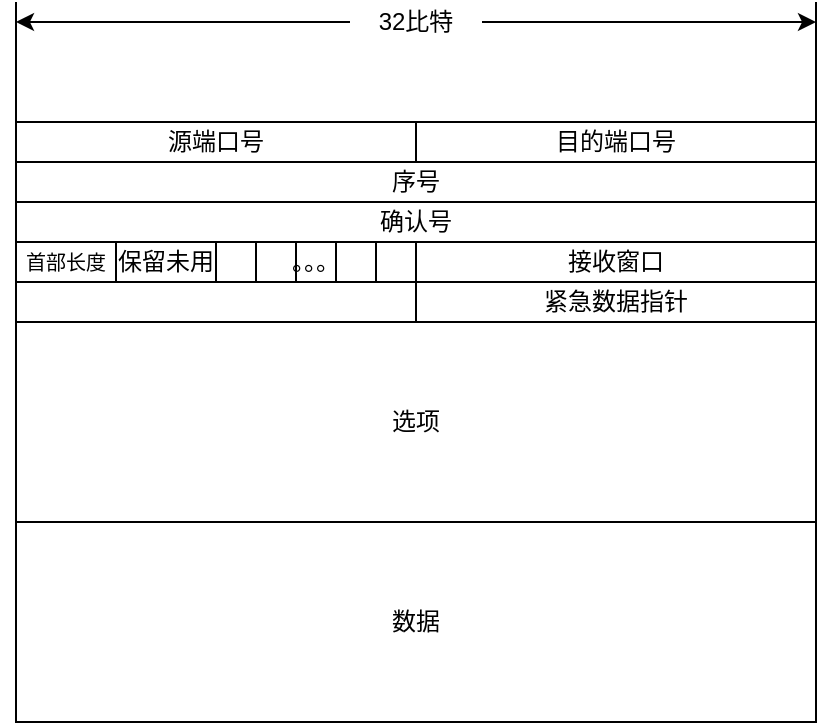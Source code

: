 <mxfile version="14.7.3" type="github">
  <diagram id="fNQHtgPg22Nrxrzsn0tR" name="Page-1">
    <mxGraphModel dx="1123" dy="668" grid="1" gridSize="10" guides="1" tooltips="1" connect="1" arrows="1" fold="1" page="1" pageScale="1" pageWidth="827" pageHeight="1169" math="0" shadow="0">
      <root>
        <mxCell id="0" />
        <mxCell id="1" parent="0" />
        <mxCell id="mwaDkOQoTP_Vvtzit_NG-17" value="选项" style="rounded=0;whiteSpace=wrap;html=1;" vertex="1" parent="1">
          <mxGeometry x="250" y="300" width="400" height="100" as="geometry" />
        </mxCell>
        <mxCell id="mwaDkOQoTP_Vvtzit_NG-2" value="32比特" style="text;html=1;strokeColor=none;fillColor=none;align=center;verticalAlign=middle;whiteSpace=wrap;rounded=0;" vertex="1" parent="1">
          <mxGeometry x="417" y="140" width="66" height="20" as="geometry" />
        </mxCell>
        <mxCell id="mwaDkOQoTP_Vvtzit_NG-3" value="" style="endArrow=none;html=1;exitX=0;exitY=0;exitDx=0;exitDy=0;" edge="1" parent="1">
          <mxGeometry width="50" height="50" relative="1" as="geometry">
            <mxPoint x="250" y="200" as="sourcePoint" />
            <mxPoint x="250" y="140" as="targetPoint" />
          </mxGeometry>
        </mxCell>
        <mxCell id="mwaDkOQoTP_Vvtzit_NG-5" value="" style="endArrow=none;html=1;exitX=0;exitY=0;exitDx=0;exitDy=0;" edge="1" parent="1">
          <mxGeometry width="50" height="50" relative="1" as="geometry">
            <mxPoint x="650" y="200" as="sourcePoint" />
            <mxPoint x="650" y="140" as="targetPoint" />
          </mxGeometry>
        </mxCell>
        <mxCell id="mwaDkOQoTP_Vvtzit_NG-6" value="" style="endArrow=classic;html=1;exitX=0;exitY=0.5;exitDx=0;exitDy=0;" edge="1" parent="1" source="mwaDkOQoTP_Vvtzit_NG-2">
          <mxGeometry width="50" height="50" relative="1" as="geometry">
            <mxPoint x="390" y="430" as="sourcePoint" />
            <mxPoint x="250" y="150" as="targetPoint" />
          </mxGeometry>
        </mxCell>
        <mxCell id="mwaDkOQoTP_Vvtzit_NG-7" value="" style="endArrow=classic;html=1;exitX=1;exitY=0.5;exitDx=0;exitDy=0;" edge="1" parent="1" source="mwaDkOQoTP_Vvtzit_NG-2">
          <mxGeometry width="50" height="50" relative="1" as="geometry">
            <mxPoint x="470" y="160" as="sourcePoint" />
            <mxPoint x="650" y="150" as="targetPoint" />
          </mxGeometry>
        </mxCell>
        <mxCell id="mwaDkOQoTP_Vvtzit_NG-8" value="源端口号" style="rounded=0;whiteSpace=wrap;html=1;" vertex="1" parent="1">
          <mxGeometry x="250" y="200" width="200" height="20" as="geometry" />
        </mxCell>
        <mxCell id="mwaDkOQoTP_Vvtzit_NG-9" value="目的端口号" style="rounded=0;whiteSpace=wrap;html=1;" vertex="1" parent="1">
          <mxGeometry x="450" y="200" width="200" height="20" as="geometry" />
        </mxCell>
        <mxCell id="mwaDkOQoTP_Vvtzit_NG-10" value="序号" style="rounded=0;whiteSpace=wrap;html=1;" vertex="1" parent="1">
          <mxGeometry x="250" y="220" width="400" height="20" as="geometry" />
        </mxCell>
        <mxCell id="mwaDkOQoTP_Vvtzit_NG-11" value="确认号" style="rounded=0;whiteSpace=wrap;html=1;" vertex="1" parent="1">
          <mxGeometry x="250" y="240" width="400" height="20" as="geometry" />
        </mxCell>
        <mxCell id="mwaDkOQoTP_Vvtzit_NG-12" value="接收窗口" style="rounded=0;whiteSpace=wrap;html=1;" vertex="1" parent="1">
          <mxGeometry x="450" y="260" width="200" height="20" as="geometry" />
        </mxCell>
        <mxCell id="mwaDkOQoTP_Vvtzit_NG-19" style="edgeStyle=orthogonalEdgeStyle;shape=link;rounded=0;orthogonalLoop=1;jettySize=auto;html=1;exitX=0.5;exitY=0;exitDx=0;exitDy=0;entryX=0.5;entryY=0;entryDx=0;entryDy=0;" edge="1" parent="1" source="mwaDkOQoTP_Vvtzit_NG-13" target="mwaDkOQoTP_Vvtzit_NG-14">
          <mxGeometry relative="1" as="geometry" />
        </mxCell>
        <mxCell id="mwaDkOQoTP_Vvtzit_NG-20" style="edgeStyle=orthogonalEdgeStyle;shape=link;rounded=0;orthogonalLoop=1;jettySize=auto;html=1;exitX=0.75;exitY=0;exitDx=0;exitDy=0;entryX=0.75;entryY=0;entryDx=0;entryDy=0;" edge="1" parent="1" source="mwaDkOQoTP_Vvtzit_NG-13" target="mwaDkOQoTP_Vvtzit_NG-14">
          <mxGeometry relative="1" as="geometry" />
        </mxCell>
        <mxCell id="mwaDkOQoTP_Vvtzit_NG-22" style="edgeStyle=orthogonalEdgeStyle;shape=link;rounded=0;orthogonalLoop=1;jettySize=auto;html=1;exitX=0.75;exitY=0;exitDx=0;exitDy=0;entryX=0.75;entryY=0;entryDx=0;entryDy=0;" edge="1" parent="1" source="mwaDkOQoTP_Vvtzit_NG-13" target="mwaDkOQoTP_Vvtzit_NG-14">
          <mxGeometry relative="1" as="geometry" />
        </mxCell>
        <mxCell id="mwaDkOQoTP_Vvtzit_NG-23" style="edgeStyle=orthogonalEdgeStyle;shape=link;rounded=0;orthogonalLoop=1;jettySize=auto;html=1;exitX=0.75;exitY=0;exitDx=0;exitDy=0;entryX=0.75;entryY=0;entryDx=0;entryDy=0;" edge="1" parent="1" source="mwaDkOQoTP_Vvtzit_NG-13" target="mwaDkOQoTP_Vvtzit_NG-14">
          <mxGeometry relative="1" as="geometry" />
        </mxCell>
        <mxCell id="mwaDkOQoTP_Vvtzit_NG-24" style="edgeStyle=orthogonalEdgeStyle;shape=link;rounded=0;orthogonalLoop=1;jettySize=auto;html=1;exitX=0.75;exitY=0;exitDx=0;exitDy=0;entryX=0.75;entryY=0;entryDx=0;entryDy=0;" edge="1" parent="1" source="mwaDkOQoTP_Vvtzit_NG-13" target="mwaDkOQoTP_Vvtzit_NG-14">
          <mxGeometry relative="1" as="geometry" />
        </mxCell>
        <mxCell id="mwaDkOQoTP_Vvtzit_NG-25" style="edgeStyle=orthogonalEdgeStyle;shape=link;rounded=0;orthogonalLoop=1;jettySize=auto;html=1;exitX=0.75;exitY=0;exitDx=0;exitDy=0;entryX=0.75;entryY=0;entryDx=0;entryDy=0;" edge="1" parent="1" source="mwaDkOQoTP_Vvtzit_NG-13" target="mwaDkOQoTP_Vvtzit_NG-14">
          <mxGeometry relative="1" as="geometry" />
        </mxCell>
        <mxCell id="mwaDkOQoTP_Vvtzit_NG-26" style="edgeStyle=orthogonalEdgeStyle;shape=link;rounded=0;orthogonalLoop=1;jettySize=auto;html=1;exitX=0.75;exitY=0;exitDx=0;exitDy=0;entryX=0.75;entryY=0;entryDx=0;entryDy=0;" edge="1" parent="1" source="mwaDkOQoTP_Vvtzit_NG-13" target="mwaDkOQoTP_Vvtzit_NG-14">
          <mxGeometry relative="1" as="geometry" />
        </mxCell>
        <mxCell id="mwaDkOQoTP_Vvtzit_NG-27" style="edgeStyle=orthogonalEdgeStyle;shape=link;rounded=0;orthogonalLoop=1;jettySize=auto;html=1;exitX=0.75;exitY=0;exitDx=0;exitDy=0;entryX=0.75;entryY=0;entryDx=0;entryDy=0;width=60;" edge="1" parent="1" source="mwaDkOQoTP_Vvtzit_NG-13" target="mwaDkOQoTP_Vvtzit_NG-14">
          <mxGeometry relative="1" as="geometry" />
        </mxCell>
        <mxCell id="mwaDkOQoTP_Vvtzit_NG-13" value="" style="rounded=0;whiteSpace=wrap;html=1;" vertex="1" parent="1">
          <mxGeometry x="250" y="260" width="200" height="20" as="geometry" />
        </mxCell>
        <mxCell id="mwaDkOQoTP_Vvtzit_NG-14" value="" style="rounded=0;whiteSpace=wrap;html=1;" vertex="1" parent="1">
          <mxGeometry x="250" y="280" width="200" height="20" as="geometry" />
        </mxCell>
        <mxCell id="mwaDkOQoTP_Vvtzit_NG-15" value="紧急数据指针" style="rounded=0;whiteSpace=wrap;html=1;" vertex="1" parent="1">
          <mxGeometry x="450" y="280" width="200" height="20" as="geometry" />
        </mxCell>
        <mxCell id="mwaDkOQoTP_Vvtzit_NG-29" value="&lt;font style=&quot;font-size: 10px&quot;&gt;首部长度&lt;/font&gt;" style="rounded=0;whiteSpace=wrap;html=1;" vertex="1" parent="1">
          <mxGeometry x="250" y="260" width="50" height="20" as="geometry" />
        </mxCell>
        <mxCell id="mwaDkOQoTP_Vvtzit_NG-30" value="保留未用" style="rounded=0;whiteSpace=wrap;html=1;" vertex="1" parent="1">
          <mxGeometry x="300" y="260" width="50" height="20" as="geometry" />
        </mxCell>
        <mxCell id="mwaDkOQoTP_Vvtzit_NG-31" value="" style="rounded=0;whiteSpace=wrap;html=1;" vertex="1" parent="1">
          <mxGeometry x="350" y="260" width="20" height="20" as="geometry" />
        </mxCell>
        <mxCell id="mwaDkOQoTP_Vvtzit_NG-32" value="" style="rounded=0;whiteSpace=wrap;html=1;" vertex="1" parent="1">
          <mxGeometry x="370" y="260" width="20" height="20" as="geometry" />
        </mxCell>
        <mxCell id="mwaDkOQoTP_Vvtzit_NG-33" value="。。。" style="rounded=0;whiteSpace=wrap;html=1;" vertex="1" parent="1">
          <mxGeometry x="390" y="260" width="20" height="20" as="geometry" />
        </mxCell>
        <mxCell id="mwaDkOQoTP_Vvtzit_NG-34" value="" style="rounded=0;whiteSpace=wrap;html=1;" vertex="1" parent="1">
          <mxGeometry x="410" y="260" width="20" height="20" as="geometry" />
        </mxCell>
        <mxCell id="mwaDkOQoTP_Vvtzit_NG-35" value="数据" style="rounded=0;whiteSpace=wrap;html=1;" vertex="1" parent="1">
          <mxGeometry x="250" y="400" width="400" height="100" as="geometry" />
        </mxCell>
      </root>
    </mxGraphModel>
  </diagram>
</mxfile>
